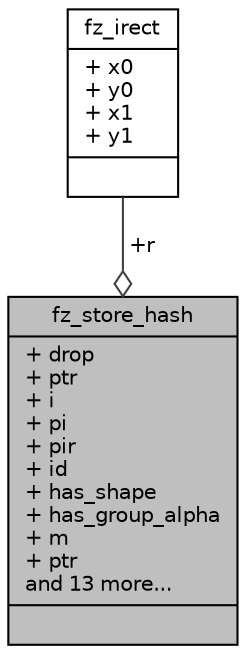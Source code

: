 digraph "fz_store_hash"
{
 // LATEX_PDF_SIZE
  edge [fontname="Helvetica",fontsize="10",labelfontname="Helvetica",labelfontsize="10"];
  node [fontname="Helvetica",fontsize="10",shape=record];
  Node1 [label="{fz_store_hash\n|+ drop\l+ ptr\l+ i\l+ pi\l+ pir\l+ id\l+ has_shape\l+ has_group_alpha\l+ m\l+ ptr\land 13 more...\l|}",height=0.2,width=0.4,color="black", fillcolor="grey75", style="filled", fontcolor="black",tooltip=" "];
  Node2 -> Node1 [color="grey25",fontsize="10",style="solid",label=" +r" ,arrowhead="odiamond",fontname="Helvetica"];
  Node2 [label="{fz_irect\n|+ x0\l+ y0\l+ x1\l+ y1\l|}",height=0.2,width=0.4,color="black", fillcolor="white", style="filled",URL="$structfz__irect.html",tooltip=" "];
}
